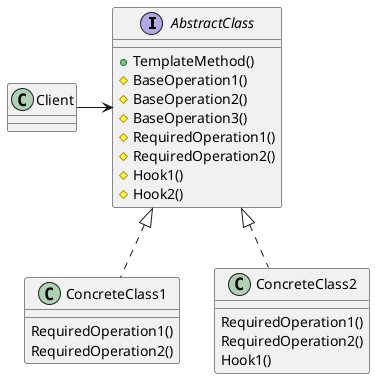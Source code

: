 @startuml

interface AbstractClass{
    + TemplateMethod()
    # BaseOperation1()
    # BaseOperation2()
    # BaseOperation3()
    # RequiredOperation1()
    # RequiredOperation2()
    # Hook1()
    # Hook2()
}

AbstractClass <|..  ConcreteClass1
AbstractClass <|..  ConcreteClass2

class ConcreteClass1{
    RequiredOperation1()
    RequiredOperation2()
}

class ConcreteClass2{
    RequiredOperation1()
    RequiredOperation2()
    Hook1()
}
Client -> AbstractClass

@enduml